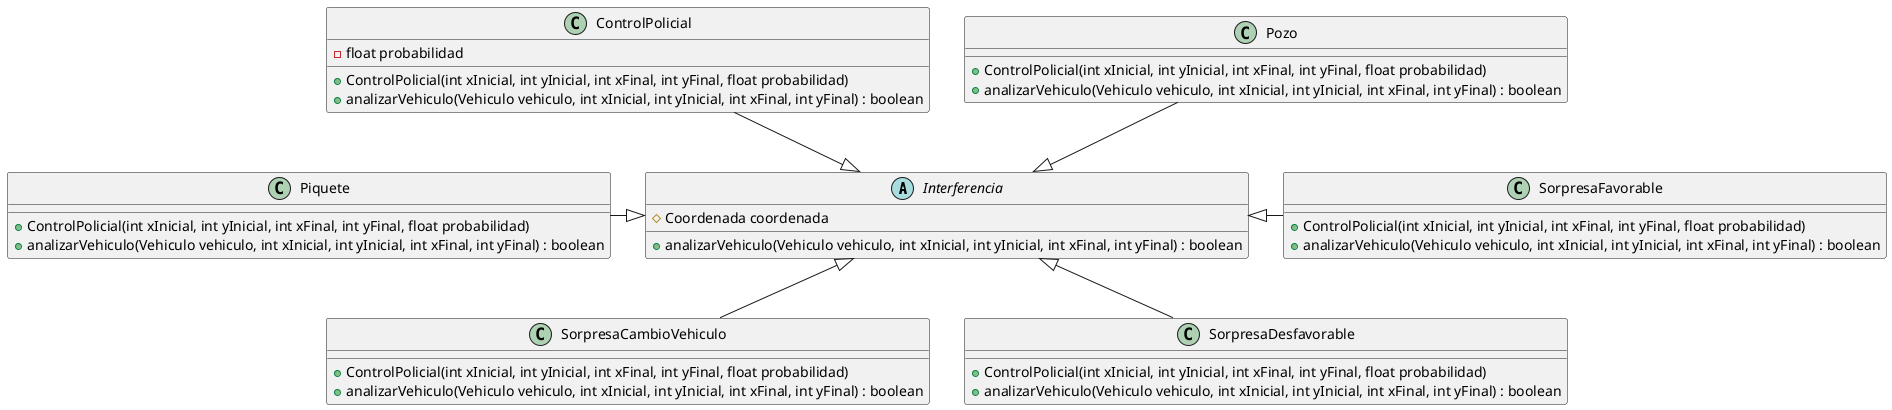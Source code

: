 @startuml
'https://plantuml.com/class-diagram

abstract class Interferencia{
# Coordenada coordenada
+ analizarVehiculo(Vehiculo vehiculo, int xInicial, int yInicial, int xFinal, int yFinal) : boolean
}

class ControlPolicial{
- float probabilidad
+ ControlPolicial(int xInicial, int yInicial, int xFinal, int yFinal, float probabilidad)
+ analizarVehiculo(Vehiculo vehiculo, int xInicial, int yInicial, int xFinal, int yFinal) : boolean
}

class Piquete{
+ ControlPolicial(int xInicial, int yInicial, int xFinal, int yFinal, float probabilidad)
+ analizarVehiculo(Vehiculo vehiculo, int xInicial, int yInicial, int xFinal, int yFinal) : boolean
}

class Pozo{
+ ControlPolicial(int xInicial, int yInicial, int xFinal, int yFinal, float probabilidad)
+ analizarVehiculo(Vehiculo vehiculo, int xInicial, int yInicial, int xFinal, int yFinal) : boolean
}

class SorpresaCambioVehiculo{
+ ControlPolicial(int xInicial, int yInicial, int xFinal, int yFinal, float probabilidad)
+ analizarVehiculo(Vehiculo vehiculo, int xInicial, int yInicial, int xFinal, int yFinal) : boolean
}

class SorpresaDesfavorable{
+ ControlPolicial(int xInicial, int yInicial, int xFinal, int yFinal, float probabilidad)
+ analizarVehiculo(Vehiculo vehiculo, int xInicial, int yInicial, int xFinal, int yFinal) : boolean
}

class SorpresaFavorable{
+ ControlPolicial(int xInicial, int yInicial, int xFinal, int yFinal, float probabilidad)
+ analizarVehiculo(Vehiculo vehiculo, int xInicial, int yInicial, int xFinal, int yFinal) : boolean
}

Interferencia <|-left-  Piquete
Interferencia <|-up-  Pozo
Interferencia <|-up-  ControlPolicial
Interferencia <|-right-  SorpresaFavorable
Interferencia <|-down-  SorpresaDesfavorable
Interferencia <|-down-  SorpresaCambioVehiculo

@enduml